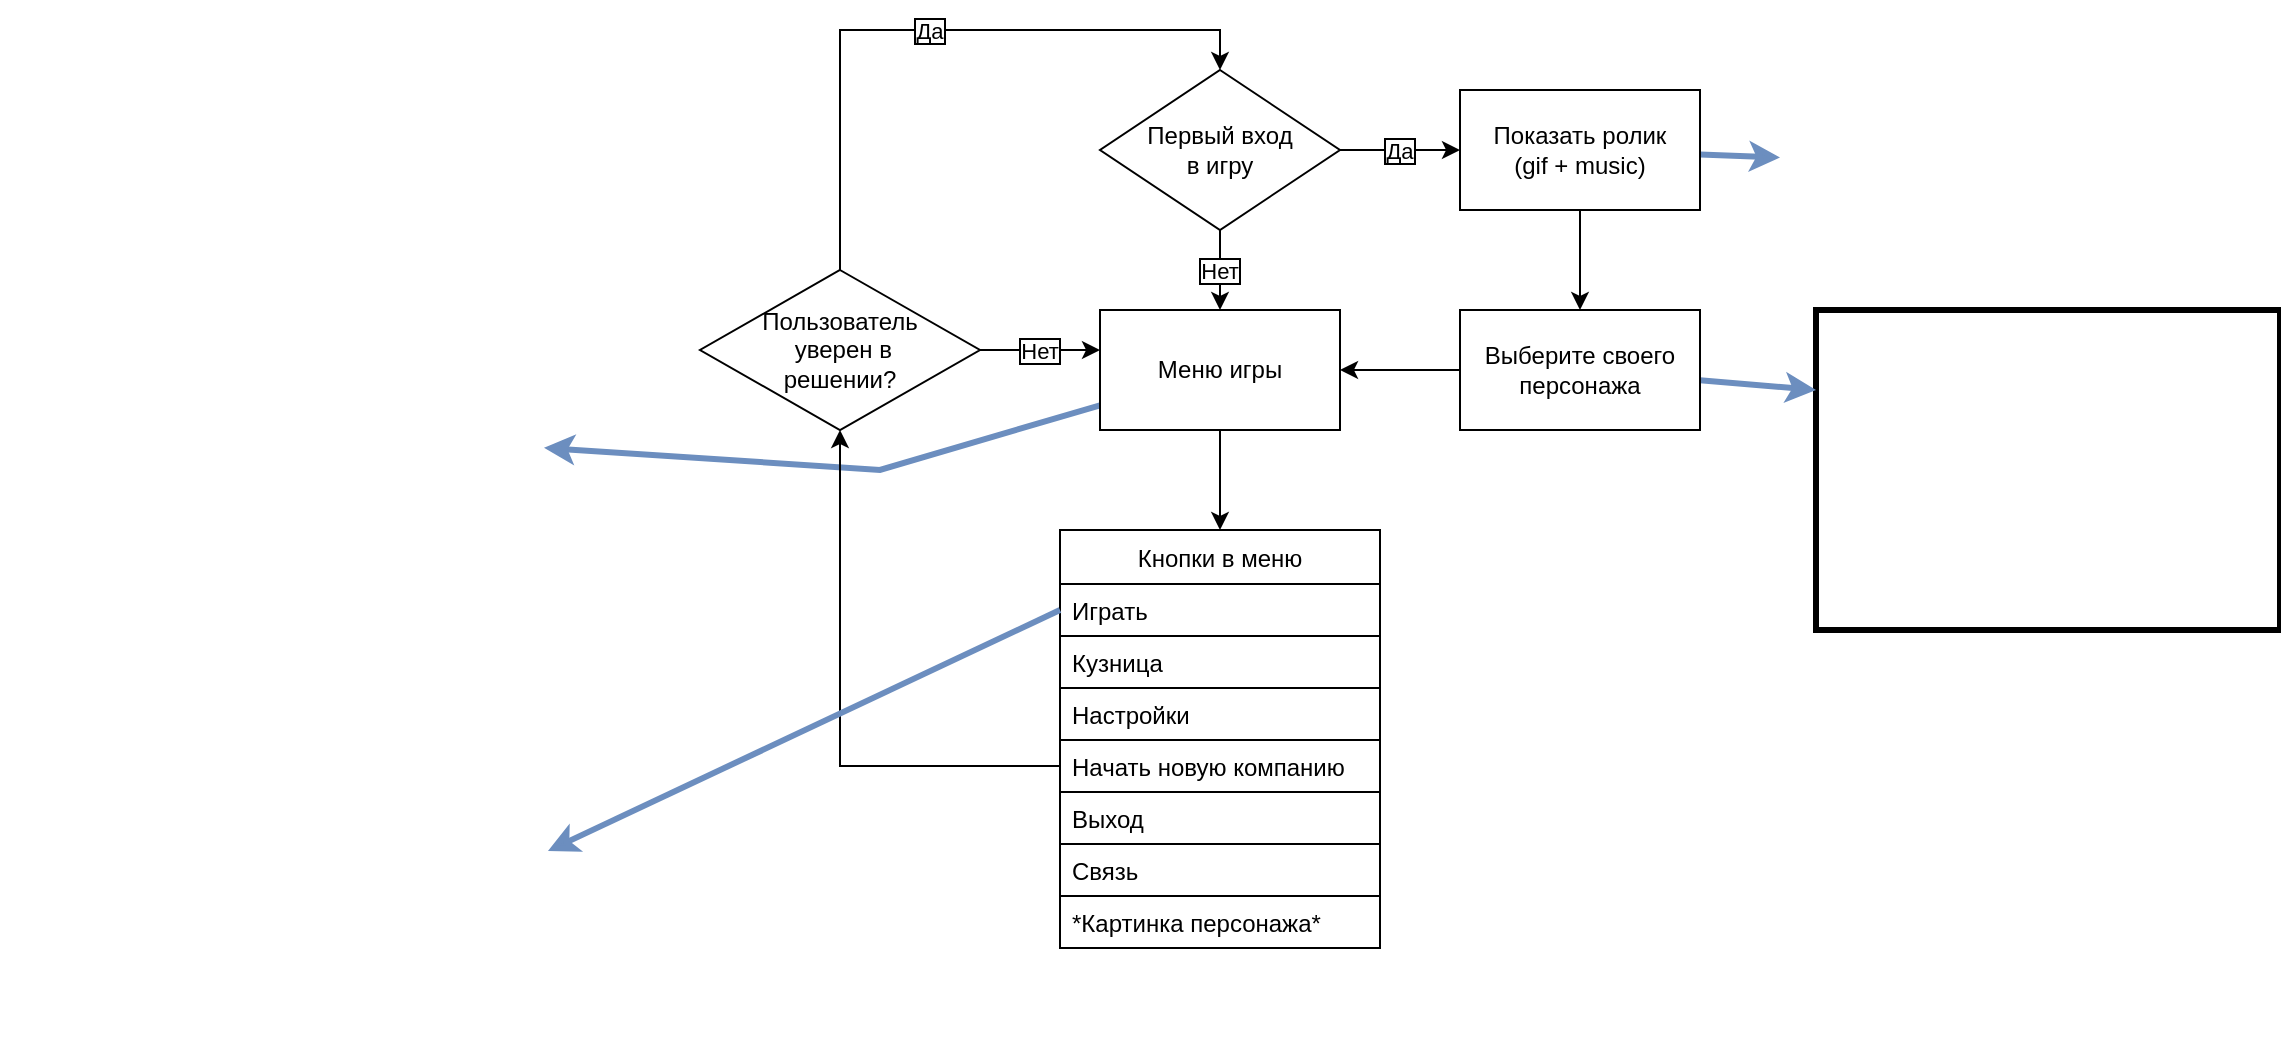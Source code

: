 <mxfile version="12.4.0" type="github" pages="1">
  <diagram id="XJbXGCVmFiAI94fBwPGo" name="Page-1">
    <mxGraphModel dx="1865" dy="556" grid="1" gridSize="10" guides="1" tooltips="1" connect="1" arrows="1" fold="1" page="1" pageScale="1" pageWidth="827" pageHeight="1169" math="0" shadow="0">
      <root>
        <mxCell id="0"/>
        <mxCell id="1" parent="0"/>
        <mxCell id="ZOk7aBvy6Ww0Tpq-KnbE-6" value="Да" style="rounded=0;orthogonalLoop=1;jettySize=auto;exitX=1;exitY=0.5;exitDx=0;exitDy=0;entryX=0;entryY=0.5;entryDx=0;entryDy=0;labelBorderColor=#000000;" parent="1" source="ZOk7aBvy6Ww0Tpq-KnbE-1" target="ZOk7aBvy6Ww0Tpq-KnbE-11" edge="1">
          <mxGeometry relative="1" as="geometry">
            <mxPoint x="480" y="120" as="targetPoint"/>
          </mxGeometry>
        </mxCell>
        <mxCell id="ZOk7aBvy6Ww0Tpq-KnbE-1" value="Первый вход&lt;br&gt;в игру" style="rhombus;whiteSpace=wrap;html=1;" parent="1" vertex="1">
          <mxGeometry x="320" y="80" width="120" height="80" as="geometry"/>
        </mxCell>
        <mxCell id="ZOk7aBvy6Ww0Tpq-KnbE-2" value="Нет" style="endArrow=classic;exitX=0.5;exitY=1;exitDx=0;exitDy=0;labelBorderColor=#000000;spacing=2;entryX=0.5;entryY=0;entryDx=0;entryDy=0;" parent="1" source="ZOk7aBvy6Ww0Tpq-KnbE-1" edge="1" target="lbQ0SlpiaXaBPCAGhR3_-9">
          <mxGeometry width="50" height="50" relative="1" as="geometry">
            <mxPoint x="320" y="230" as="sourcePoint"/>
            <mxPoint x="380" y="200" as="targetPoint"/>
          </mxGeometry>
        </mxCell>
        <mxCell id="ZOk7aBvy6Ww0Tpq-KnbE-13" style="rounded=0;orthogonalLoop=1;jettySize=auto;html=1;comic=0;entryX=0.5;entryY=0;entryDx=0;entryDy=0;" parent="1" source="ZOk7aBvy6Ww0Tpq-KnbE-11" edge="1" target="lbQ0SlpiaXaBPCAGhR3_-5">
          <mxGeometry relative="1" as="geometry">
            <mxPoint x="560" y="200" as="targetPoint"/>
          </mxGeometry>
        </mxCell>
        <mxCell id="lbQ0SlpiaXaBPCAGhR3_-4" style="rounded=0;orthogonalLoop=1;jettySize=auto;html=1;entryX=0;entryY=0.75;entryDx=0;entryDy=0;endArrow=classic;endFill=1;strokeWidth=3;fillColor=#dae8fc;strokeColor=#6c8ebf;" edge="1" parent="1" source="ZOk7aBvy6Ww0Tpq-KnbE-11" target="lbQ0SlpiaXaBPCAGhR3_-3">
          <mxGeometry relative="1" as="geometry"/>
        </mxCell>
        <mxCell id="ZOk7aBvy6Ww0Tpq-KnbE-11" value="Показать ролик&lt;br&gt;(gif + music)" style="rounded=0;whiteSpace=wrap;html=1;" parent="1" vertex="1">
          <mxGeometry x="500" y="90" width="120" height="60" as="geometry"/>
        </mxCell>
        <mxCell id="lbQ0SlpiaXaBPCAGhR3_-1" value="" style="shape=image;verticalLabelPosition=bottom;labelBackgroundColor=#ffffff;verticalAlign=top;aspect=fixed;imageAspect=0;image=http://websovhoz.ru/img/imgarticles/2019/vybor-personazha.jpg;imageBorder=#000000;strokeWidth=3;" vertex="1" parent="1">
          <mxGeometry x="678" y="200" width="232" height="160" as="geometry"/>
        </mxCell>
        <mxCell id="lbQ0SlpiaXaBPCAGhR3_-3" value="" style="shape=image;verticalLabelPosition=bottom;labelBackgroundColor=#ffffff;verticalAlign=top;aspect=fixed;imageAspect=0;image=http://websovhoz.ru/img/imgarticles/2019/anim.gif;" vertex="1" parent="1">
          <mxGeometry x="660" y="45" width="134" height="105" as="geometry"/>
        </mxCell>
        <mxCell id="lbQ0SlpiaXaBPCAGhR3_-7" style="rounded=0;orthogonalLoop=1;jettySize=auto;html=1;entryX=0;entryY=0.25;entryDx=0;entryDy=0;endArrow=classic;endFill=1;strokeWidth=3;fillColor=#dae8fc;strokeColor=#6c8ebf;" edge="1" parent="1" source="lbQ0SlpiaXaBPCAGhR3_-5" target="lbQ0SlpiaXaBPCAGhR3_-1">
          <mxGeometry relative="1" as="geometry"/>
        </mxCell>
        <mxCell id="lbQ0SlpiaXaBPCAGhR3_-8" style="edgeStyle=none;rounded=0;orthogonalLoop=1;jettySize=auto;html=1;endArrow=classic;endFill=1;strokeWidth=1;entryX=1;entryY=0.5;entryDx=0;entryDy=0;" edge="1" parent="1" source="lbQ0SlpiaXaBPCAGhR3_-5" target="lbQ0SlpiaXaBPCAGhR3_-9">
          <mxGeometry relative="1" as="geometry">
            <mxPoint x="430" y="230" as="targetPoint"/>
          </mxGeometry>
        </mxCell>
        <mxCell id="lbQ0SlpiaXaBPCAGhR3_-5" value="Выберите своего&lt;br&gt;персонажа" style="rounded=0;whiteSpace=wrap;html=1;strokeWidth=1;" vertex="1" parent="1">
          <mxGeometry x="500" y="200" width="120" height="60" as="geometry"/>
        </mxCell>
        <mxCell id="lbQ0SlpiaXaBPCAGhR3_-11" style="edgeStyle=none;rounded=0;orthogonalLoop=1;jettySize=auto;html=1;endArrow=classic;endFill=1;strokeWidth=3;fillColor=#dae8fc;strokeColor=#6c8ebf;" edge="1" parent="1" source="lbQ0SlpiaXaBPCAGhR3_-9" target="lbQ0SlpiaXaBPCAGhR3_-10">
          <mxGeometry relative="1" as="geometry">
            <Array as="points">
              <mxPoint x="210" y="280"/>
            </Array>
          </mxGeometry>
        </mxCell>
        <mxCell id="lbQ0SlpiaXaBPCAGhR3_-18" style="edgeStyle=none;rounded=0;orthogonalLoop=1;jettySize=auto;html=1;entryX=0.5;entryY=0;entryDx=0;entryDy=0;endArrow=classic;endFill=1;strokeWidth=1;" edge="1" parent="1" source="lbQ0SlpiaXaBPCAGhR3_-9" target="lbQ0SlpiaXaBPCAGhR3_-14">
          <mxGeometry relative="1" as="geometry"/>
        </mxCell>
        <mxCell id="lbQ0SlpiaXaBPCAGhR3_-9" value="Меню игры" style="rounded=0;whiteSpace=wrap;html=1;strokeWidth=1;" vertex="1" parent="1">
          <mxGeometry x="320" y="200" width="120" height="60" as="geometry"/>
        </mxCell>
        <mxCell id="lbQ0SlpiaXaBPCAGhR3_-10" value="" style="shape=image;verticalLabelPosition=bottom;labelBackgroundColor=#ffffff;verticalAlign=top;aspect=fixed;imageAspect=0;image=http://websovhoz.ru/img/imgarticles/2019/menyu-igry.jpg;" vertex="1" parent="1">
          <mxGeometry x="-228" y="167" width="270" height="186" as="geometry"/>
        </mxCell>
        <mxCell id="lbQ0SlpiaXaBPCAGhR3_-14" value="Кнопки в меню" style="swimlane;fontStyle=0;childLayout=stackLayout;horizontal=1;startSize=27;fillColor=none;horizontalStack=0;resizeParent=1;resizeParentMax=0;resizeLast=0;collapsible=1;marginBottom=0;strokeWidth=1;" vertex="1" parent="1">
          <mxGeometry x="300" y="310" width="160" height="209" as="geometry">
            <mxRectangle x="310" y="296" width="50" height="26" as="alternateBounds"/>
          </mxGeometry>
        </mxCell>
        <mxCell id="lbQ0SlpiaXaBPCAGhR3_-15" value="Играть&#xa;" style="text;strokeColor=#000000;fillColor=none;align=left;verticalAlign=top;spacingLeft=4;spacingRight=4;overflow=hidden;rotatable=0;points=[[0,0.5],[1,0.5]];portConstraint=eastwest;" vertex="1" parent="lbQ0SlpiaXaBPCAGhR3_-14">
          <mxGeometry y="27" width="160" height="26" as="geometry"/>
        </mxCell>
        <mxCell id="lbQ0SlpiaXaBPCAGhR3_-16" value="Кузница&#xa;" style="text;strokeColor=#000000;fillColor=none;align=left;verticalAlign=top;spacingLeft=4;spacingRight=4;overflow=hidden;rotatable=0;points=[[0,0.5],[1,0.5]];portConstraint=eastwest;" vertex="1" parent="lbQ0SlpiaXaBPCAGhR3_-14">
          <mxGeometry y="53" width="160" height="26" as="geometry"/>
        </mxCell>
        <mxCell id="lbQ0SlpiaXaBPCAGhR3_-17" value="Настройки&#xa;" style="text;strokeColor=#000000;fillColor=none;align=left;verticalAlign=top;spacingLeft=4;spacingRight=4;overflow=hidden;rotatable=0;points=[[0,0.5],[1,0.5]];portConstraint=eastwest;" vertex="1" parent="lbQ0SlpiaXaBPCAGhR3_-14">
          <mxGeometry y="79" width="160" height="26" as="geometry"/>
        </mxCell>
        <mxCell id="lbQ0SlpiaXaBPCAGhR3_-19" value="Начать новую компанию" style="text;strokeColor=#000000;fillColor=none;align=left;verticalAlign=top;spacingLeft=4;spacingRight=4;overflow=hidden;rotatable=0;points=[[0,0.5],[1,0.5]];portConstraint=eastwest;" vertex="1" parent="lbQ0SlpiaXaBPCAGhR3_-14">
          <mxGeometry y="105" width="160" height="26" as="geometry"/>
        </mxCell>
        <mxCell id="lbQ0SlpiaXaBPCAGhR3_-20" value="Выход&#xa;" style="text;strokeColor=#000000;fillColor=none;align=left;verticalAlign=top;spacingLeft=4;spacingRight=4;overflow=hidden;rotatable=0;points=[[0,0.5],[1,0.5]];portConstraint=eastwest;" vertex="1" parent="lbQ0SlpiaXaBPCAGhR3_-14">
          <mxGeometry y="131" width="160" height="26" as="geometry"/>
        </mxCell>
        <mxCell id="lbQ0SlpiaXaBPCAGhR3_-21" value="Связь&#xa;" style="text;strokeColor=#000000;fillColor=none;align=left;verticalAlign=top;spacingLeft=4;spacingRight=4;overflow=hidden;rotatable=0;points=[[0,0.5],[1,0.5]];portConstraint=eastwest;" vertex="1" parent="lbQ0SlpiaXaBPCAGhR3_-14">
          <mxGeometry y="157" width="160" height="26" as="geometry"/>
        </mxCell>
        <mxCell id="lbQ0SlpiaXaBPCAGhR3_-22" value="*Картинка персонажа*" style="text;strokeColor=#000000;fillColor=none;align=left;verticalAlign=top;spacingLeft=4;spacingRight=4;overflow=hidden;rotatable=0;points=[[0,0.5],[1,0.5]];portConstraint=eastwest;" vertex="1" parent="lbQ0SlpiaXaBPCAGhR3_-14">
          <mxGeometry y="183" width="160" height="26" as="geometry"/>
        </mxCell>
        <mxCell id="lbQ0SlpiaXaBPCAGhR3_-24" style="edgeStyle=orthogonalEdgeStyle;rounded=0;orthogonalLoop=1;jettySize=auto;html=1;entryX=0.5;entryY=1;entryDx=0;entryDy=0;endArrow=classic;endFill=1;strokeWidth=1;exitX=0;exitY=0.5;exitDx=0;exitDy=0;" edge="1" parent="1" source="lbQ0SlpiaXaBPCAGhR3_-19" target="lbQ0SlpiaXaBPCAGhR3_-26">
          <mxGeometry relative="1" as="geometry">
            <Array as="points">
              <mxPoint x="190" y="428"/>
            </Array>
          </mxGeometry>
        </mxCell>
        <mxCell id="lbQ0SlpiaXaBPCAGhR3_-25" value="" style="shape=image;verticalLabelPosition=bottom;labelBackgroundColor=#ffffff;verticalAlign=top;aspect=fixed;imageAspect=0;image=http://websovhoz.ru/img/imgarticles/2019/vybor-urovnya.jpg;" vertex="1" parent="1">
          <mxGeometry x="-230" y="376" width="274" height="189" as="geometry"/>
        </mxCell>
        <mxCell id="lbQ0SlpiaXaBPCAGhR3_-27" value="Да" style="edgeStyle=orthogonalEdgeStyle;rounded=0;orthogonalLoop=1;jettySize=auto;entryX=0.5;entryY=0;entryDx=0;entryDy=0;endArrow=classic;endFill=1;strokeWidth=1;labelBorderColor=#000000;exitX=0.5;exitY=0;exitDx=0;exitDy=0;" edge="1" parent="1" source="lbQ0SlpiaXaBPCAGhR3_-26" target="ZOk7aBvy6Ww0Tpq-KnbE-1">
          <mxGeometry relative="1" as="geometry"/>
        </mxCell>
        <mxCell id="lbQ0SlpiaXaBPCAGhR3_-28" value="Нет" style="edgeStyle=orthogonalEdgeStyle;rounded=0;orthogonalLoop=1;jettySize=auto;endArrow=classic;endFill=1;strokeWidth=1;labelBorderColor=#000000;exitX=1;exitY=0.5;exitDx=0;exitDy=0;" edge="1" parent="1" source="lbQ0SlpiaXaBPCAGhR3_-26" target="lbQ0SlpiaXaBPCAGhR3_-9">
          <mxGeometry relative="1" as="geometry">
            <mxPoint x="320" y="220" as="targetPoint"/>
            <Array as="points">
              <mxPoint x="310" y="220"/>
              <mxPoint x="310" y="220"/>
            </Array>
          </mxGeometry>
        </mxCell>
        <mxCell id="lbQ0SlpiaXaBPCAGhR3_-26" value="Пользователь&lt;br&gt;&amp;nbsp;уверен в &lt;br&gt;решении?" style="rhombus;whiteSpace=wrap;html=1;strokeColor=#000000;strokeWidth=1;fillColor=none;" vertex="1" parent="1">
          <mxGeometry x="120" y="180" width="140" height="80" as="geometry"/>
        </mxCell>
        <mxCell id="lbQ0SlpiaXaBPCAGhR3_-29" style="rounded=0;orthogonalLoop=1;jettySize=auto;html=0;entryX=1;entryY=0.5;entryDx=0;entryDy=0;endArrow=classic;endFill=1;strokeWidth=3;fillColor=#dae8fc;strokeColor=#6c8ebf;exitX=0;exitY=0.5;exitDx=0;exitDy=0;" edge="1" parent="1" source="lbQ0SlpiaXaBPCAGhR3_-15" target="lbQ0SlpiaXaBPCAGhR3_-25">
          <mxGeometry relative="1" as="geometry"/>
        </mxCell>
      </root>
    </mxGraphModel>
  </diagram>
</mxfile>
